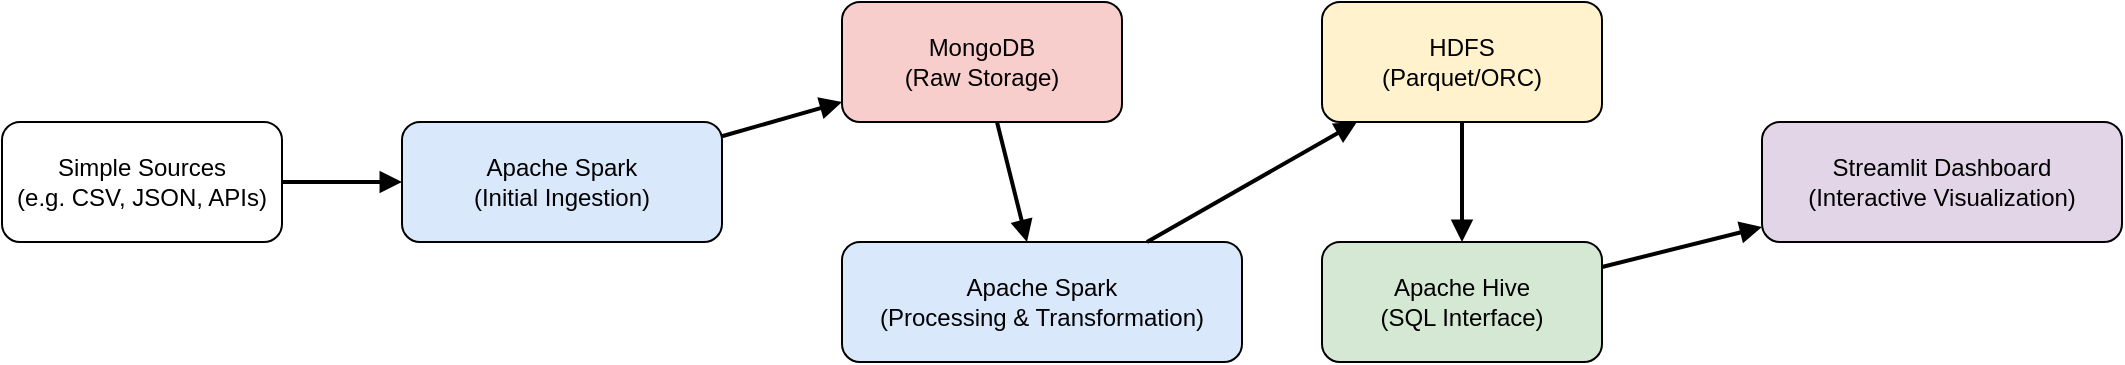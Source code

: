 <?xml version="1.0" encoding="UTF-8"?>
<mxfile>
  <diagram name="Data Flow Diagram" id="bzkERgf0aSK6GzC6dnxn">
    <mxGraphModel dx="1242" dy="725" grid="1" gridSize="10" guides="1" tooltips="1" connect="1" arrows="1" fold="1" page="1" pageScale="1" pageWidth="827" pageHeight="1169" math="0" shadow="0">
      <root>
        <mxCell id="0"/>
        <mxCell id="1" parent="0"/>
        <mxCell id="2" value="Simple Sources&#xa;(e.g. CSV, JSON, APIs)" style="rounded=1;whiteSpace=wrap;html=1;" vertex="1" parent="1">
          <mxGeometry x="40" y="160" width="140" height="60" as="geometry"/>
        </mxCell>
        <mxCell id="3" value="Apache Spark&#xa;(Initial Ingestion)" style="rounded=1;whiteSpace=wrap;html=1;fillColor=#dae8fc;" vertex="1" parent="1">
          <mxGeometry x="240" y="160" width="160" height="60" as="geometry"/>
        </mxCell>
        <mxCell id="4" value="MongoDB&#xa;(Raw Storage)" style="rounded=1;whiteSpace=wrap;html=1;fillColor=#f8cecc;" vertex="1" parent="1">
          <mxGeometry x="460" y="100" width="140" height="60" as="geometry"/>
        </mxCell>
        <mxCell id="5" value="Apache Spark&#xa;(Processing &amp; Transformation)" style="rounded=1;whiteSpace=wrap;html=1;fillColor=#dae8fc;" vertex="1" parent="1">
          <mxGeometry x="460" y="220" width="200" height="60" as="geometry"/>
        </mxCell>
        <mxCell id="6" value="HDFS&#xa;(Parquet/ORC)" style="rounded=1;whiteSpace=wrap;html=1;fillColor=#fff2cc;" vertex="1" parent="1">
          <mxGeometry x="700" y="100" width="140" height="60" as="geometry"/>
        </mxCell>
        <mxCell id="7" value="Apache Hive&#xa;(SQL Interface)" style="rounded=1;whiteSpace=wrap;html=1;fillColor=#d5e8d4;" vertex="1" parent="1">
          <mxGeometry x="700" y="220" width="140" height="60" as="geometry"/>
        </mxCell>
        <mxCell id="8" value="Streamlit Dashboard&#xa;(Interactive Visualization)" style="rounded=1;whiteSpace=wrap;html=1;fillColor=#e1d5e7;" vertex="1" parent="1">
          <mxGeometry x="920" y="160" width="180" height="60" as="geometry"/>
        </mxCell>
        <mxCell id="9" style="endArrow=block;html=1;strokeWidth=2;" edge="1" parent="1" source="2" target="3">
          <mxGeometry relative="1" as="geometry"/>
        </mxCell>
        <mxCell id="10" style="endArrow=block;html=1;strokeWidth=2;" edge="1" parent="1" source="3" target="4">
          <mxGeometry relative="1" as="geometry"/>
        </mxCell>
        <mxCell id="11" style="endArrow=block;html=1;strokeWidth=2;" edge="1" parent="1" source="4" target="5">
          <mxGeometry relative="1" as="geometry"/>
        </mxCell>
        <mxCell id="12" style="endArrow=block;html=1;strokeWidth=2;" edge="1" parent="1" source="5" target="6">
          <mxGeometry relative="1" as="geometry"/>
        </mxCell>
        <mxCell id="13" style="endArrow=block;html=1;strokeWidth=2;" edge="1" parent="1" source="6" target="7">
          <mxGeometry relative="1" as="geometry"/>
        </mxCell>
        <mxCell id="14" style="endArrow=block;html=1;strokeWidth=2;" edge="1" parent="1" source="7" target="8">
          <mxGeometry relative="1" as="geometry"/>
        </mxCell>
      </root>
    </mxGraphModel>
  </diagram>
</mxfile>
